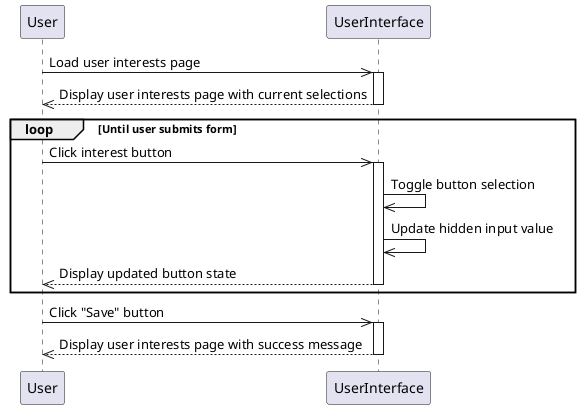  @startuml
 participant User
 participant UserInterface

    User->>UserInterface: Load user interests page
    activate UserInterface
    UserInterface-->>User: Display user interests page with current selections
    deactivate UserInterface

    loop Until user submits form
        User->>UserInterface: Click interest button
        activate UserInterface
        UserInterface->>UserInterface: Toggle button selection
        UserInterface->>UserInterface: Update hidden input value
        UserInterface-->>User: Display updated button state
        deactivate UserInterface
    end

    User->>UserInterface: Click "Save" button
    activate UserInterface
    UserInterface-->>User: Display user interests page with success message
    deactivate UserInterface
    @enduml